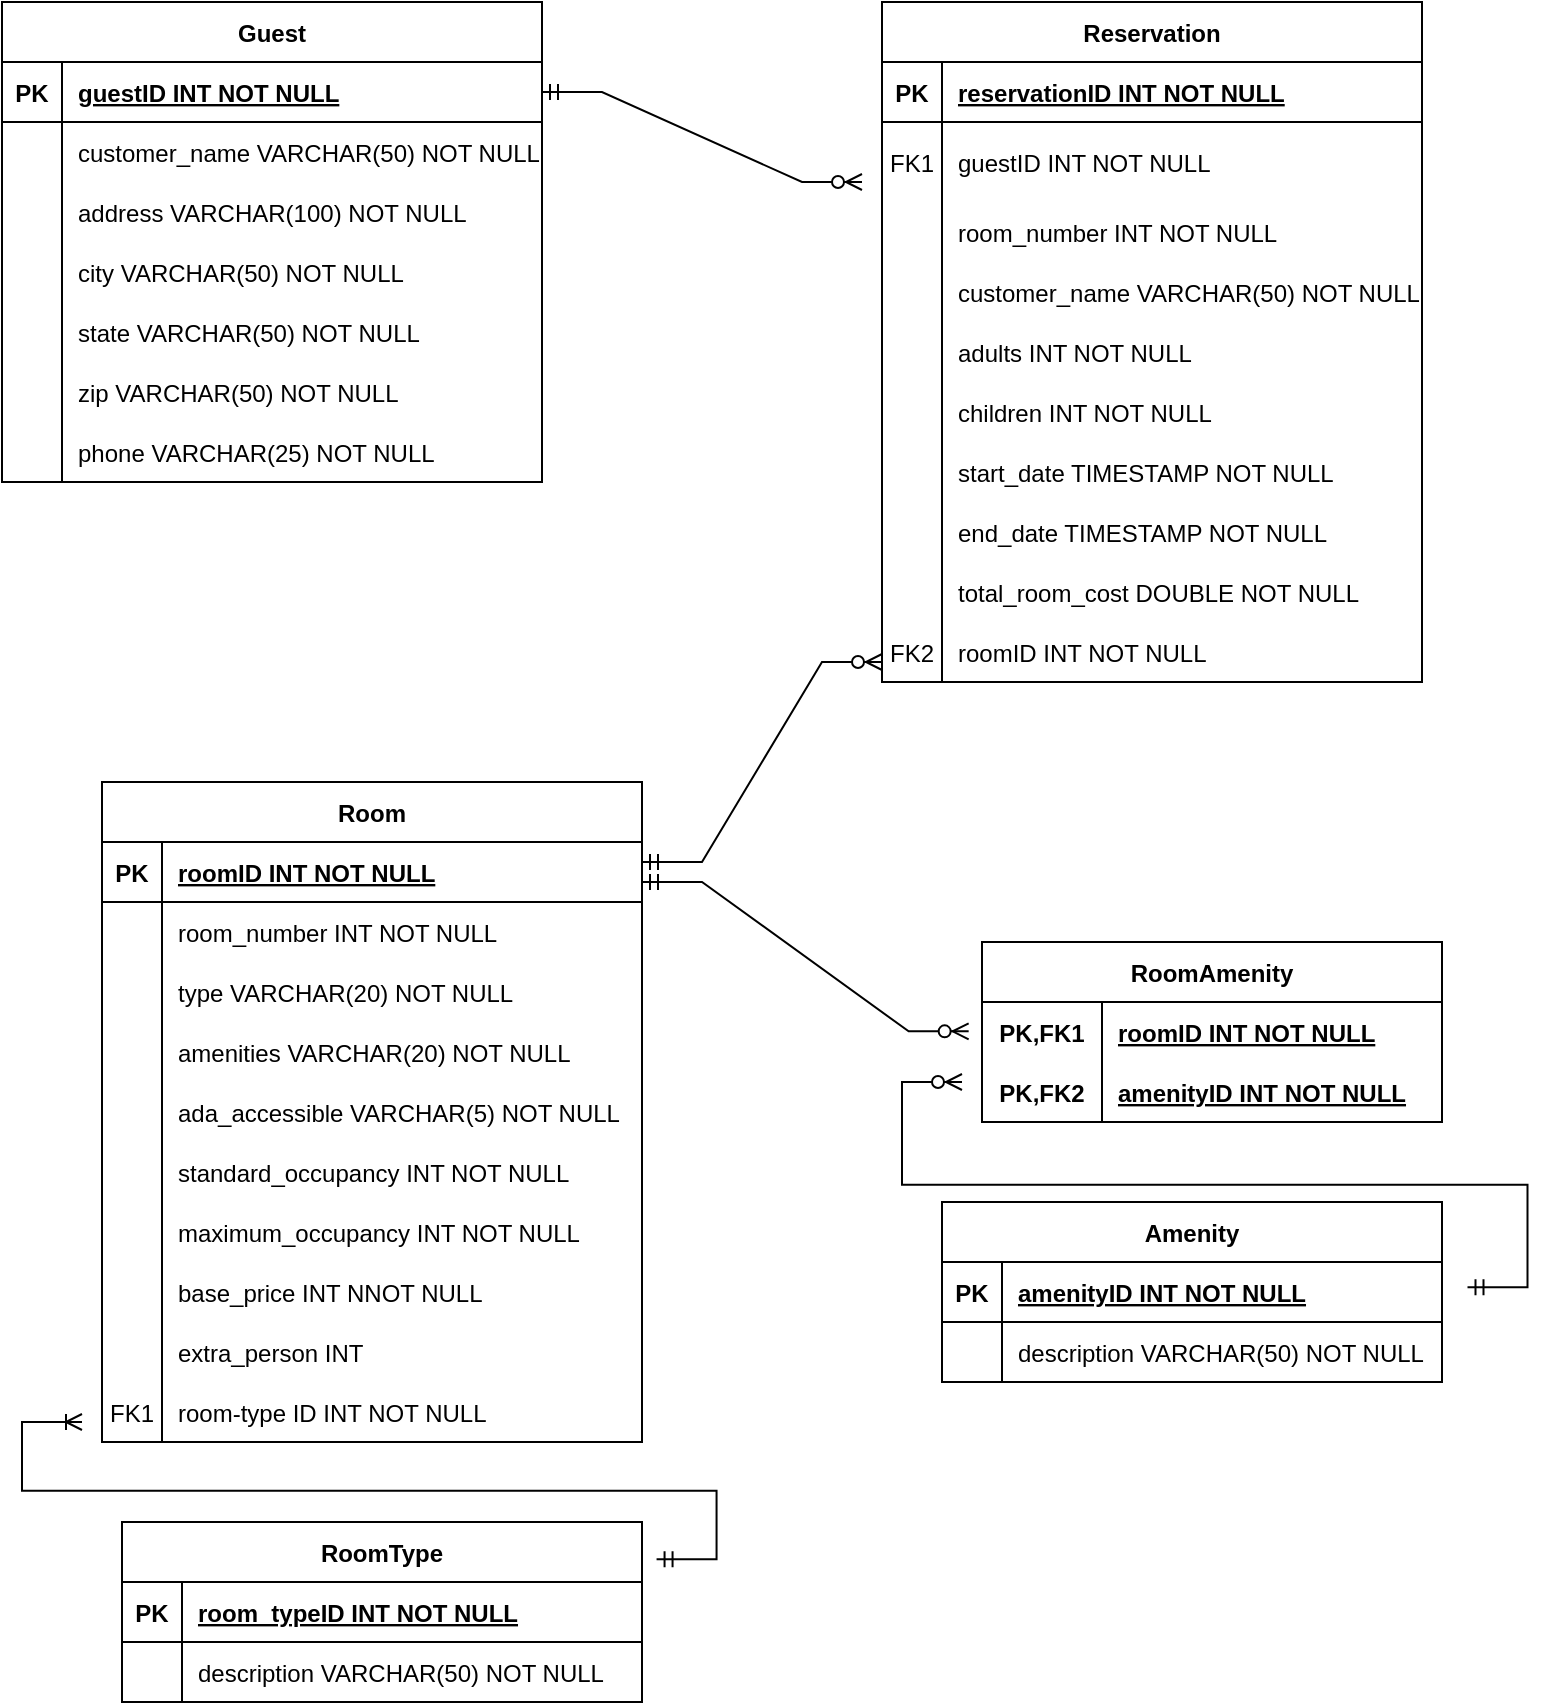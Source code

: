 <mxfile version="20.2.4" type="device"><diagram id="7PFpjbGJ_VVsdOX9OL8K" name="Page-1"><mxGraphModel dx="1117" dy="657" grid="1" gridSize="10" guides="1" tooltips="1" connect="1" arrows="1" fold="1" page="1" pageScale="1" pageWidth="850" pageHeight="1100" math="0" shadow="0"><root><mxCell id="0"/><mxCell id="1" parent="0"/><mxCell id="4AvF2z6Pq1NJAXWu_xE7-1" value="Guest" style="shape=table;startSize=30;container=1;collapsible=1;childLayout=tableLayout;fixedRows=1;rowLines=0;fontStyle=1;align=center;resizeLast=1;" vertex="1" parent="1"><mxGeometry x="20" y="120" width="270" height="240" as="geometry"/></mxCell><mxCell id="4AvF2z6Pq1NJAXWu_xE7-2" value="" style="shape=tableRow;horizontal=0;startSize=0;swimlaneHead=0;swimlaneBody=0;fillColor=none;collapsible=0;dropTarget=0;points=[[0,0.5],[1,0.5]];portConstraint=eastwest;top=0;left=0;right=0;bottom=1;" vertex="1" parent="4AvF2z6Pq1NJAXWu_xE7-1"><mxGeometry y="30" width="270" height="30" as="geometry"/></mxCell><mxCell id="4AvF2z6Pq1NJAXWu_xE7-3" value="PK" style="shape=partialRectangle;connectable=0;fillColor=none;top=0;left=0;bottom=0;right=0;fontStyle=1;overflow=hidden;" vertex="1" parent="4AvF2z6Pq1NJAXWu_xE7-2"><mxGeometry width="30" height="30" as="geometry"><mxRectangle width="30" height="30" as="alternateBounds"/></mxGeometry></mxCell><mxCell id="4AvF2z6Pq1NJAXWu_xE7-4" value="guestID INT NOT NULL" style="shape=partialRectangle;connectable=0;fillColor=none;top=0;left=0;bottom=0;right=0;align=left;spacingLeft=6;fontStyle=5;overflow=hidden;" vertex="1" parent="4AvF2z6Pq1NJAXWu_xE7-2"><mxGeometry x="30" width="240" height="30" as="geometry"><mxRectangle width="240" height="30" as="alternateBounds"/></mxGeometry></mxCell><mxCell id="4AvF2z6Pq1NJAXWu_xE7-5" value="" style="shape=tableRow;horizontal=0;startSize=0;swimlaneHead=0;swimlaneBody=0;fillColor=none;collapsible=0;dropTarget=0;points=[[0,0.5],[1,0.5]];portConstraint=eastwest;top=0;left=0;right=0;bottom=0;" vertex="1" parent="4AvF2z6Pq1NJAXWu_xE7-1"><mxGeometry y="60" width="270" height="30" as="geometry"/></mxCell><mxCell id="4AvF2z6Pq1NJAXWu_xE7-6" value="" style="shape=partialRectangle;connectable=0;fillColor=none;top=0;left=0;bottom=0;right=0;editable=1;overflow=hidden;" vertex="1" parent="4AvF2z6Pq1NJAXWu_xE7-5"><mxGeometry width="30" height="30" as="geometry"><mxRectangle width="30" height="30" as="alternateBounds"/></mxGeometry></mxCell><mxCell id="4AvF2z6Pq1NJAXWu_xE7-7" value="customer_name VARCHAR(50) NOT NULL" style="shape=partialRectangle;connectable=0;fillColor=none;top=0;left=0;bottom=0;right=0;align=left;spacingLeft=6;overflow=hidden;" vertex="1" parent="4AvF2z6Pq1NJAXWu_xE7-5"><mxGeometry x="30" width="240" height="30" as="geometry"><mxRectangle width="240" height="30" as="alternateBounds"/></mxGeometry></mxCell><mxCell id="4AvF2z6Pq1NJAXWu_xE7-8" value="" style="shape=tableRow;horizontal=0;startSize=0;swimlaneHead=0;swimlaneBody=0;fillColor=none;collapsible=0;dropTarget=0;points=[[0,0.5],[1,0.5]];portConstraint=eastwest;top=0;left=0;right=0;bottom=0;" vertex="1" parent="4AvF2z6Pq1NJAXWu_xE7-1"><mxGeometry y="90" width="270" height="30" as="geometry"/></mxCell><mxCell id="4AvF2z6Pq1NJAXWu_xE7-9" value="" style="shape=partialRectangle;connectable=0;fillColor=none;top=0;left=0;bottom=0;right=0;editable=1;overflow=hidden;" vertex="1" parent="4AvF2z6Pq1NJAXWu_xE7-8"><mxGeometry width="30" height="30" as="geometry"><mxRectangle width="30" height="30" as="alternateBounds"/></mxGeometry></mxCell><mxCell id="4AvF2z6Pq1NJAXWu_xE7-10" value="address VARCHAR(100) NOT NULL" style="shape=partialRectangle;connectable=0;fillColor=none;top=0;left=0;bottom=0;right=0;align=left;spacingLeft=6;overflow=hidden;" vertex="1" parent="4AvF2z6Pq1NJAXWu_xE7-8"><mxGeometry x="30" width="240" height="30" as="geometry"><mxRectangle width="240" height="30" as="alternateBounds"/></mxGeometry></mxCell><mxCell id="4AvF2z6Pq1NJAXWu_xE7-11" value="" style="shape=tableRow;horizontal=0;startSize=0;swimlaneHead=0;swimlaneBody=0;fillColor=none;collapsible=0;dropTarget=0;points=[[0,0.5],[1,0.5]];portConstraint=eastwest;top=0;left=0;right=0;bottom=0;" vertex="1" parent="4AvF2z6Pq1NJAXWu_xE7-1"><mxGeometry y="120" width="270" height="30" as="geometry"/></mxCell><mxCell id="4AvF2z6Pq1NJAXWu_xE7-12" value="" style="shape=partialRectangle;connectable=0;fillColor=none;top=0;left=0;bottom=0;right=0;editable=1;overflow=hidden;" vertex="1" parent="4AvF2z6Pq1NJAXWu_xE7-11"><mxGeometry width="30" height="30" as="geometry"><mxRectangle width="30" height="30" as="alternateBounds"/></mxGeometry></mxCell><mxCell id="4AvF2z6Pq1NJAXWu_xE7-13" value="city VARCHAR(50) NOT NULL" style="shape=partialRectangle;connectable=0;fillColor=none;top=0;left=0;bottom=0;right=0;align=left;spacingLeft=6;overflow=hidden;" vertex="1" parent="4AvF2z6Pq1NJAXWu_xE7-11"><mxGeometry x="30" width="240" height="30" as="geometry"><mxRectangle width="240" height="30" as="alternateBounds"/></mxGeometry></mxCell><mxCell id="4AvF2z6Pq1NJAXWu_xE7-29" value="" style="shape=tableRow;horizontal=0;startSize=0;swimlaneHead=0;swimlaneBody=0;fillColor=none;collapsible=0;dropTarget=0;points=[[0,0.5],[1,0.5]];portConstraint=eastwest;top=0;left=0;right=0;bottom=0;" vertex="1" parent="4AvF2z6Pq1NJAXWu_xE7-1"><mxGeometry y="150" width="270" height="30" as="geometry"/></mxCell><mxCell id="4AvF2z6Pq1NJAXWu_xE7-30" value="" style="shape=partialRectangle;connectable=0;fillColor=none;top=0;left=0;bottom=0;right=0;editable=1;overflow=hidden;" vertex="1" parent="4AvF2z6Pq1NJAXWu_xE7-29"><mxGeometry width="30" height="30" as="geometry"><mxRectangle width="30" height="30" as="alternateBounds"/></mxGeometry></mxCell><mxCell id="4AvF2z6Pq1NJAXWu_xE7-31" value="state VARCHAR(50) NOT NULL" style="shape=partialRectangle;connectable=0;fillColor=none;top=0;left=0;bottom=0;right=0;align=left;spacingLeft=6;overflow=hidden;" vertex="1" parent="4AvF2z6Pq1NJAXWu_xE7-29"><mxGeometry x="30" width="240" height="30" as="geometry"><mxRectangle width="240" height="30" as="alternateBounds"/></mxGeometry></mxCell><mxCell id="4AvF2z6Pq1NJAXWu_xE7-34" value="" style="shape=tableRow;horizontal=0;startSize=0;swimlaneHead=0;swimlaneBody=0;fillColor=none;collapsible=0;dropTarget=0;points=[[0,0.5],[1,0.5]];portConstraint=eastwest;top=0;left=0;right=0;bottom=0;" vertex="1" parent="4AvF2z6Pq1NJAXWu_xE7-1"><mxGeometry y="180" width="270" height="30" as="geometry"/></mxCell><mxCell id="4AvF2z6Pq1NJAXWu_xE7-35" value="" style="shape=partialRectangle;connectable=0;fillColor=none;top=0;left=0;bottom=0;right=0;editable=1;overflow=hidden;" vertex="1" parent="4AvF2z6Pq1NJAXWu_xE7-34"><mxGeometry width="30" height="30" as="geometry"><mxRectangle width="30" height="30" as="alternateBounds"/></mxGeometry></mxCell><mxCell id="4AvF2z6Pq1NJAXWu_xE7-36" value="zip VARCHAR(50) NOT NULL" style="shape=partialRectangle;connectable=0;fillColor=none;top=0;left=0;bottom=0;right=0;align=left;spacingLeft=6;overflow=hidden;" vertex="1" parent="4AvF2z6Pq1NJAXWu_xE7-34"><mxGeometry x="30" width="240" height="30" as="geometry"><mxRectangle width="240" height="30" as="alternateBounds"/></mxGeometry></mxCell><mxCell id="4AvF2z6Pq1NJAXWu_xE7-38" value="" style="shape=tableRow;horizontal=0;startSize=0;swimlaneHead=0;swimlaneBody=0;fillColor=none;collapsible=0;dropTarget=0;points=[[0,0.5],[1,0.5]];portConstraint=eastwest;top=0;left=0;right=0;bottom=0;" vertex="1" parent="4AvF2z6Pq1NJAXWu_xE7-1"><mxGeometry y="210" width="270" height="30" as="geometry"/></mxCell><mxCell id="4AvF2z6Pq1NJAXWu_xE7-39" value="" style="shape=partialRectangle;connectable=0;fillColor=none;top=0;left=0;bottom=0;right=0;editable=1;overflow=hidden;" vertex="1" parent="4AvF2z6Pq1NJAXWu_xE7-38"><mxGeometry width="30" height="30" as="geometry"><mxRectangle width="30" height="30" as="alternateBounds"/></mxGeometry></mxCell><mxCell id="4AvF2z6Pq1NJAXWu_xE7-40" value="phone VARCHAR(25) NOT NULL" style="shape=partialRectangle;connectable=0;fillColor=none;top=0;left=0;bottom=0;right=0;align=left;spacingLeft=6;overflow=hidden;" vertex="1" parent="4AvF2z6Pq1NJAXWu_xE7-38"><mxGeometry x="30" width="240" height="30" as="geometry"><mxRectangle width="240" height="30" as="alternateBounds"/></mxGeometry></mxCell><mxCell id="4AvF2z6Pq1NJAXWu_xE7-64" value="Reservation" style="shape=table;startSize=30;container=1;collapsible=1;childLayout=tableLayout;fixedRows=1;rowLines=0;fontStyle=1;align=center;resizeLast=1;" vertex="1" parent="1"><mxGeometry x="460" y="120" width="270" height="340" as="geometry"/></mxCell><mxCell id="4AvF2z6Pq1NJAXWu_xE7-65" value="" style="shape=tableRow;horizontal=0;startSize=0;swimlaneHead=0;swimlaneBody=0;fillColor=none;collapsible=0;dropTarget=0;points=[[0,0.5],[1,0.5]];portConstraint=eastwest;top=0;left=0;right=0;bottom=1;" vertex="1" parent="4AvF2z6Pq1NJAXWu_xE7-64"><mxGeometry y="30" width="270" height="30" as="geometry"/></mxCell><mxCell id="4AvF2z6Pq1NJAXWu_xE7-66" value="PK" style="shape=partialRectangle;connectable=0;fillColor=none;top=0;left=0;bottom=0;right=0;fontStyle=1;overflow=hidden;" vertex="1" parent="4AvF2z6Pq1NJAXWu_xE7-65"><mxGeometry width="30" height="30" as="geometry"><mxRectangle width="30" height="30" as="alternateBounds"/></mxGeometry></mxCell><mxCell id="4AvF2z6Pq1NJAXWu_xE7-67" value="reservationID INT NOT NULL" style="shape=partialRectangle;connectable=0;fillColor=none;top=0;left=0;bottom=0;right=0;align=left;spacingLeft=6;fontStyle=5;overflow=hidden;" vertex="1" parent="4AvF2z6Pq1NJAXWu_xE7-65"><mxGeometry x="30" width="240" height="30" as="geometry"><mxRectangle width="240" height="30" as="alternateBounds"/></mxGeometry></mxCell><mxCell id="4AvF2z6Pq1NJAXWu_xE7-68" value="" style="shape=tableRow;horizontal=0;startSize=0;swimlaneHead=0;swimlaneBody=0;fillColor=none;collapsible=0;dropTarget=0;points=[[0,0.5],[1,0.5]];portConstraint=eastwest;top=0;left=0;right=0;bottom=0;" vertex="1" parent="4AvF2z6Pq1NJAXWu_xE7-64"><mxGeometry y="60" width="270" height="40" as="geometry"/></mxCell><mxCell id="4AvF2z6Pq1NJAXWu_xE7-69" value="FK1" style="shape=partialRectangle;connectable=0;fillColor=none;top=0;left=0;bottom=0;right=0;editable=1;overflow=hidden;" vertex="1" parent="4AvF2z6Pq1NJAXWu_xE7-68"><mxGeometry width="30" height="40" as="geometry"><mxRectangle width="30" height="40" as="alternateBounds"/></mxGeometry></mxCell><mxCell id="4AvF2z6Pq1NJAXWu_xE7-70" value="guestID INT NOT NULL" style="shape=partialRectangle;connectable=0;fillColor=none;top=0;left=0;bottom=0;right=0;align=left;spacingLeft=6;overflow=hidden;" vertex="1" parent="4AvF2z6Pq1NJAXWu_xE7-68"><mxGeometry x="30" width="240" height="40" as="geometry"><mxRectangle width="240" height="40" as="alternateBounds"/></mxGeometry></mxCell><mxCell id="4AvF2z6Pq1NJAXWu_xE7-71" value="" style="shape=tableRow;horizontal=0;startSize=0;swimlaneHead=0;swimlaneBody=0;fillColor=none;collapsible=0;dropTarget=0;points=[[0,0.5],[1,0.5]];portConstraint=eastwest;top=0;left=0;right=0;bottom=0;" vertex="1" parent="4AvF2z6Pq1NJAXWu_xE7-64"><mxGeometry y="100" width="270" height="30" as="geometry"/></mxCell><mxCell id="4AvF2z6Pq1NJAXWu_xE7-72" value="" style="shape=partialRectangle;connectable=0;fillColor=none;top=0;left=0;bottom=0;right=0;editable=1;overflow=hidden;" vertex="1" parent="4AvF2z6Pq1NJAXWu_xE7-71"><mxGeometry width="30" height="30" as="geometry"><mxRectangle width="30" height="30" as="alternateBounds"/></mxGeometry></mxCell><mxCell id="4AvF2z6Pq1NJAXWu_xE7-73" value="room_number INT NOT NULL" style="shape=partialRectangle;connectable=0;fillColor=none;top=0;left=0;bottom=0;right=0;align=left;spacingLeft=6;overflow=hidden;" vertex="1" parent="4AvF2z6Pq1NJAXWu_xE7-71"><mxGeometry x="30" width="240" height="30" as="geometry"><mxRectangle width="240" height="30" as="alternateBounds"/></mxGeometry></mxCell><mxCell id="4AvF2z6Pq1NJAXWu_xE7-74" value="" style="shape=tableRow;horizontal=0;startSize=0;swimlaneHead=0;swimlaneBody=0;fillColor=none;collapsible=0;dropTarget=0;points=[[0,0.5],[1,0.5]];portConstraint=eastwest;top=0;left=0;right=0;bottom=0;" vertex="1" parent="4AvF2z6Pq1NJAXWu_xE7-64"><mxGeometry y="130" width="270" height="30" as="geometry"/></mxCell><mxCell id="4AvF2z6Pq1NJAXWu_xE7-75" value="" style="shape=partialRectangle;connectable=0;fillColor=none;top=0;left=0;bottom=0;right=0;editable=1;overflow=hidden;" vertex="1" parent="4AvF2z6Pq1NJAXWu_xE7-74"><mxGeometry width="30" height="30" as="geometry"><mxRectangle width="30" height="30" as="alternateBounds"/></mxGeometry></mxCell><mxCell id="4AvF2z6Pq1NJAXWu_xE7-76" value="customer_name VARCHAR(50) NOT NULL" style="shape=partialRectangle;connectable=0;fillColor=none;top=0;left=0;bottom=0;right=0;align=left;spacingLeft=6;overflow=hidden;" vertex="1" parent="4AvF2z6Pq1NJAXWu_xE7-74"><mxGeometry x="30" width="240" height="30" as="geometry"><mxRectangle width="240" height="30" as="alternateBounds"/></mxGeometry></mxCell><mxCell id="4AvF2z6Pq1NJAXWu_xE7-77" value="" style="shape=tableRow;horizontal=0;startSize=0;swimlaneHead=0;swimlaneBody=0;fillColor=none;collapsible=0;dropTarget=0;points=[[0,0.5],[1,0.5]];portConstraint=eastwest;top=0;left=0;right=0;bottom=0;" vertex="1" parent="4AvF2z6Pq1NJAXWu_xE7-64"><mxGeometry y="160" width="270" height="30" as="geometry"/></mxCell><mxCell id="4AvF2z6Pq1NJAXWu_xE7-78" value="" style="shape=partialRectangle;connectable=0;fillColor=none;top=0;left=0;bottom=0;right=0;editable=1;overflow=hidden;" vertex="1" parent="4AvF2z6Pq1NJAXWu_xE7-77"><mxGeometry width="30" height="30" as="geometry"><mxRectangle width="30" height="30" as="alternateBounds"/></mxGeometry></mxCell><mxCell id="4AvF2z6Pq1NJAXWu_xE7-79" value="adults INT NOT NULL" style="shape=partialRectangle;connectable=0;fillColor=none;top=0;left=0;bottom=0;right=0;align=left;spacingLeft=6;overflow=hidden;" vertex="1" parent="4AvF2z6Pq1NJAXWu_xE7-77"><mxGeometry x="30" width="240" height="30" as="geometry"><mxRectangle width="240" height="30" as="alternateBounds"/></mxGeometry></mxCell><mxCell id="4AvF2z6Pq1NJAXWu_xE7-80" value="" style="shape=tableRow;horizontal=0;startSize=0;swimlaneHead=0;swimlaneBody=0;fillColor=none;collapsible=0;dropTarget=0;points=[[0,0.5],[1,0.5]];portConstraint=eastwest;top=0;left=0;right=0;bottom=0;" vertex="1" parent="4AvF2z6Pq1NJAXWu_xE7-64"><mxGeometry y="190" width="270" height="30" as="geometry"/></mxCell><mxCell id="4AvF2z6Pq1NJAXWu_xE7-81" value="" style="shape=partialRectangle;connectable=0;fillColor=none;top=0;left=0;bottom=0;right=0;editable=1;overflow=hidden;" vertex="1" parent="4AvF2z6Pq1NJAXWu_xE7-80"><mxGeometry width="30" height="30" as="geometry"><mxRectangle width="30" height="30" as="alternateBounds"/></mxGeometry></mxCell><mxCell id="4AvF2z6Pq1NJAXWu_xE7-82" value="children INT NOT NULL" style="shape=partialRectangle;connectable=0;fillColor=none;top=0;left=0;bottom=0;right=0;align=left;spacingLeft=6;overflow=hidden;" vertex="1" parent="4AvF2z6Pq1NJAXWu_xE7-80"><mxGeometry x="30" width="240" height="30" as="geometry"><mxRectangle width="240" height="30" as="alternateBounds"/></mxGeometry></mxCell><mxCell id="4AvF2z6Pq1NJAXWu_xE7-88" value="" style="shape=tableRow;horizontal=0;startSize=0;swimlaneHead=0;swimlaneBody=0;fillColor=none;collapsible=0;dropTarget=0;points=[[0,0.5],[1,0.5]];portConstraint=eastwest;top=0;left=0;right=0;bottom=0;" vertex="1" parent="4AvF2z6Pq1NJAXWu_xE7-64"><mxGeometry y="220" width="270" height="30" as="geometry"/></mxCell><mxCell id="4AvF2z6Pq1NJAXWu_xE7-89" value="" style="shape=partialRectangle;connectable=0;fillColor=none;top=0;left=0;bottom=0;right=0;editable=1;overflow=hidden;" vertex="1" parent="4AvF2z6Pq1NJAXWu_xE7-88"><mxGeometry width="30" height="30" as="geometry"><mxRectangle width="30" height="30" as="alternateBounds"/></mxGeometry></mxCell><mxCell id="4AvF2z6Pq1NJAXWu_xE7-90" value="start_date TIMESTAMP NOT NULL" style="shape=partialRectangle;connectable=0;fillColor=none;top=0;left=0;bottom=0;right=0;align=left;spacingLeft=6;overflow=hidden;" vertex="1" parent="4AvF2z6Pq1NJAXWu_xE7-88"><mxGeometry x="30" width="240" height="30" as="geometry"><mxRectangle width="240" height="30" as="alternateBounds"/></mxGeometry></mxCell><mxCell id="4AvF2z6Pq1NJAXWu_xE7-92" value="" style="shape=tableRow;horizontal=0;startSize=0;swimlaneHead=0;swimlaneBody=0;fillColor=none;collapsible=0;dropTarget=0;points=[[0,0.5],[1,0.5]];portConstraint=eastwest;top=0;left=0;right=0;bottom=0;" vertex="1" parent="4AvF2z6Pq1NJAXWu_xE7-64"><mxGeometry y="250" width="270" height="30" as="geometry"/></mxCell><mxCell id="4AvF2z6Pq1NJAXWu_xE7-93" value="" style="shape=partialRectangle;connectable=0;fillColor=none;top=0;left=0;bottom=0;right=0;editable=1;overflow=hidden;" vertex="1" parent="4AvF2z6Pq1NJAXWu_xE7-92"><mxGeometry width="30" height="30" as="geometry"><mxRectangle width="30" height="30" as="alternateBounds"/></mxGeometry></mxCell><mxCell id="4AvF2z6Pq1NJAXWu_xE7-94" value="end_date TIMESTAMP NOT NULL" style="shape=partialRectangle;connectable=0;fillColor=none;top=0;left=0;bottom=0;right=0;align=left;spacingLeft=6;overflow=hidden;" vertex="1" parent="4AvF2z6Pq1NJAXWu_xE7-92"><mxGeometry x="30" width="240" height="30" as="geometry"><mxRectangle width="240" height="30" as="alternateBounds"/></mxGeometry></mxCell><mxCell id="4AvF2z6Pq1NJAXWu_xE7-96" value="" style="shape=tableRow;horizontal=0;startSize=0;swimlaneHead=0;swimlaneBody=0;fillColor=none;collapsible=0;dropTarget=0;points=[[0,0.5],[1,0.5]];portConstraint=eastwest;top=0;left=0;right=0;bottom=0;" vertex="1" parent="4AvF2z6Pq1NJAXWu_xE7-64"><mxGeometry y="280" width="270" height="30" as="geometry"/></mxCell><mxCell id="4AvF2z6Pq1NJAXWu_xE7-97" value="" style="shape=partialRectangle;connectable=0;fillColor=none;top=0;left=0;bottom=0;right=0;editable=1;overflow=hidden;" vertex="1" parent="4AvF2z6Pq1NJAXWu_xE7-96"><mxGeometry width="30" height="30" as="geometry"><mxRectangle width="30" height="30" as="alternateBounds"/></mxGeometry></mxCell><mxCell id="4AvF2z6Pq1NJAXWu_xE7-98" value="total_room_cost DOUBLE NOT NULL" style="shape=partialRectangle;connectable=0;fillColor=none;top=0;left=0;bottom=0;right=0;align=left;spacingLeft=6;overflow=hidden;" vertex="1" parent="4AvF2z6Pq1NJAXWu_xE7-96"><mxGeometry x="30" width="240" height="30" as="geometry"><mxRectangle width="240" height="30" as="alternateBounds"/></mxGeometry></mxCell><mxCell id="4AvF2z6Pq1NJAXWu_xE7-83" value="" style="shape=tableRow;horizontal=0;startSize=0;swimlaneHead=0;swimlaneBody=0;fillColor=none;collapsible=0;dropTarget=0;points=[[0,0.5],[1,0.5]];portConstraint=eastwest;top=0;left=0;right=0;bottom=0;" vertex="1" parent="4AvF2z6Pq1NJAXWu_xE7-64"><mxGeometry y="310" width="270" height="30" as="geometry"/></mxCell><mxCell id="4AvF2z6Pq1NJAXWu_xE7-84" value="FK2" style="shape=partialRectangle;connectable=0;fillColor=none;top=0;left=0;bottom=0;right=0;editable=1;overflow=hidden;" vertex="1" parent="4AvF2z6Pq1NJAXWu_xE7-83"><mxGeometry width="30" height="30" as="geometry"><mxRectangle width="30" height="30" as="alternateBounds"/></mxGeometry></mxCell><mxCell id="4AvF2z6Pq1NJAXWu_xE7-85" value="roomID INT NOT NULL" style="shape=partialRectangle;connectable=0;fillColor=none;top=0;left=0;bottom=0;right=0;align=left;spacingLeft=6;overflow=hidden;" vertex="1" parent="4AvF2z6Pq1NJAXWu_xE7-83"><mxGeometry x="30" width="240" height="30" as="geometry"><mxRectangle width="240" height="30" as="alternateBounds"/></mxGeometry></mxCell><mxCell id="4AvF2z6Pq1NJAXWu_xE7-100" value="" style="edgeStyle=entityRelationEdgeStyle;fontSize=12;html=1;endArrow=ERzeroToMany;startArrow=ERmandOne;rounded=0;exitX=1;exitY=0.5;exitDx=0;exitDy=0;" edge="1" parent="1" source="4AvF2z6Pq1NJAXWu_xE7-2"><mxGeometry width="100" height="100" relative="1" as="geometry"><mxPoint x="350" y="310" as="sourcePoint"/><mxPoint x="450" y="210" as="targetPoint"/></mxGeometry></mxCell><mxCell id="4AvF2z6Pq1NJAXWu_xE7-101" value="Room" style="shape=table;startSize=30;container=1;collapsible=1;childLayout=tableLayout;fixedRows=1;rowLines=0;fontStyle=1;align=center;resizeLast=1;" vertex="1" parent="1"><mxGeometry x="70" y="510" width="270" height="330" as="geometry"/></mxCell><mxCell id="4AvF2z6Pq1NJAXWu_xE7-102" value="" style="shape=tableRow;horizontal=0;startSize=0;swimlaneHead=0;swimlaneBody=0;fillColor=none;collapsible=0;dropTarget=0;points=[[0,0.5],[1,0.5]];portConstraint=eastwest;top=0;left=0;right=0;bottom=1;" vertex="1" parent="4AvF2z6Pq1NJAXWu_xE7-101"><mxGeometry y="30" width="270" height="30" as="geometry"/></mxCell><mxCell id="4AvF2z6Pq1NJAXWu_xE7-103" value="PK" style="shape=partialRectangle;connectable=0;fillColor=none;top=0;left=0;bottom=0;right=0;fontStyle=1;overflow=hidden;" vertex="1" parent="4AvF2z6Pq1NJAXWu_xE7-102"><mxGeometry width="30" height="30" as="geometry"><mxRectangle width="30" height="30" as="alternateBounds"/></mxGeometry></mxCell><mxCell id="4AvF2z6Pq1NJAXWu_xE7-104" value="roomID INT NOT NULL" style="shape=partialRectangle;connectable=0;fillColor=none;top=0;left=0;bottom=0;right=0;align=left;spacingLeft=6;fontStyle=5;overflow=hidden;" vertex="1" parent="4AvF2z6Pq1NJAXWu_xE7-102"><mxGeometry x="30" width="240" height="30" as="geometry"><mxRectangle width="240" height="30" as="alternateBounds"/></mxGeometry></mxCell><mxCell id="4AvF2z6Pq1NJAXWu_xE7-105" value="" style="shape=tableRow;horizontal=0;startSize=0;swimlaneHead=0;swimlaneBody=0;fillColor=none;collapsible=0;dropTarget=0;points=[[0,0.5],[1,0.5]];portConstraint=eastwest;top=0;left=0;right=0;bottom=0;" vertex="1" parent="4AvF2z6Pq1NJAXWu_xE7-101"><mxGeometry y="60" width="270" height="30" as="geometry"/></mxCell><mxCell id="4AvF2z6Pq1NJAXWu_xE7-106" value="" style="shape=partialRectangle;connectable=0;fillColor=none;top=0;left=0;bottom=0;right=0;editable=1;overflow=hidden;" vertex="1" parent="4AvF2z6Pq1NJAXWu_xE7-105"><mxGeometry width="30" height="30" as="geometry"><mxRectangle width="30" height="30" as="alternateBounds"/></mxGeometry></mxCell><mxCell id="4AvF2z6Pq1NJAXWu_xE7-107" value="room_number INT NOT NULL" style="shape=partialRectangle;connectable=0;fillColor=none;top=0;left=0;bottom=0;right=0;align=left;spacingLeft=6;overflow=hidden;" vertex="1" parent="4AvF2z6Pq1NJAXWu_xE7-105"><mxGeometry x="30" width="240" height="30" as="geometry"><mxRectangle width="240" height="30" as="alternateBounds"/></mxGeometry></mxCell><mxCell id="4AvF2z6Pq1NJAXWu_xE7-108" value="" style="shape=tableRow;horizontal=0;startSize=0;swimlaneHead=0;swimlaneBody=0;fillColor=none;collapsible=0;dropTarget=0;points=[[0,0.5],[1,0.5]];portConstraint=eastwest;top=0;left=0;right=0;bottom=0;" vertex="1" parent="4AvF2z6Pq1NJAXWu_xE7-101"><mxGeometry y="90" width="270" height="30" as="geometry"/></mxCell><mxCell id="4AvF2z6Pq1NJAXWu_xE7-109" value="" style="shape=partialRectangle;connectable=0;fillColor=none;top=0;left=0;bottom=0;right=0;editable=1;overflow=hidden;" vertex="1" parent="4AvF2z6Pq1NJAXWu_xE7-108"><mxGeometry width="30" height="30" as="geometry"><mxRectangle width="30" height="30" as="alternateBounds"/></mxGeometry></mxCell><mxCell id="4AvF2z6Pq1NJAXWu_xE7-110" value="type VARCHAR(20) NOT NULL    " style="shape=partialRectangle;connectable=0;fillColor=none;top=0;left=0;bottom=0;right=0;align=left;spacingLeft=6;overflow=hidden;" vertex="1" parent="4AvF2z6Pq1NJAXWu_xE7-108"><mxGeometry x="30" width="240" height="30" as="geometry"><mxRectangle width="240" height="30" as="alternateBounds"/></mxGeometry></mxCell><mxCell id="4AvF2z6Pq1NJAXWu_xE7-111" value="" style="shape=tableRow;horizontal=0;startSize=0;swimlaneHead=0;swimlaneBody=0;fillColor=none;collapsible=0;dropTarget=0;points=[[0,0.5],[1,0.5]];portConstraint=eastwest;top=0;left=0;right=0;bottom=0;" vertex="1" parent="4AvF2z6Pq1NJAXWu_xE7-101"><mxGeometry y="120" width="270" height="30" as="geometry"/></mxCell><mxCell id="4AvF2z6Pq1NJAXWu_xE7-112" value="" style="shape=partialRectangle;connectable=0;fillColor=none;top=0;left=0;bottom=0;right=0;editable=1;overflow=hidden;" vertex="1" parent="4AvF2z6Pq1NJAXWu_xE7-111"><mxGeometry width="30" height="30" as="geometry"><mxRectangle width="30" height="30" as="alternateBounds"/></mxGeometry></mxCell><mxCell id="4AvF2z6Pq1NJAXWu_xE7-113" value="amenities VARCHAR(20) NOT NULL" style="shape=partialRectangle;connectable=0;fillColor=none;top=0;left=0;bottom=0;right=0;align=left;spacingLeft=6;overflow=hidden;" vertex="1" parent="4AvF2z6Pq1NJAXWu_xE7-111"><mxGeometry x="30" width="240" height="30" as="geometry"><mxRectangle width="240" height="30" as="alternateBounds"/></mxGeometry></mxCell><mxCell id="4AvF2z6Pq1NJAXWu_xE7-119" value="" style="shape=tableRow;horizontal=0;startSize=0;swimlaneHead=0;swimlaneBody=0;fillColor=none;collapsible=0;dropTarget=0;points=[[0,0.5],[1,0.5]];portConstraint=eastwest;top=0;left=0;right=0;bottom=0;" vertex="1" parent="4AvF2z6Pq1NJAXWu_xE7-101"><mxGeometry y="150" width="270" height="30" as="geometry"/></mxCell><mxCell id="4AvF2z6Pq1NJAXWu_xE7-120" value="" style="shape=partialRectangle;connectable=0;fillColor=none;top=0;left=0;bottom=0;right=0;editable=1;overflow=hidden;" vertex="1" parent="4AvF2z6Pq1NJAXWu_xE7-119"><mxGeometry width="30" height="30" as="geometry"><mxRectangle width="30" height="30" as="alternateBounds"/></mxGeometry></mxCell><mxCell id="4AvF2z6Pq1NJAXWu_xE7-121" value="ada_accessible VARCHAR(5) NOT NULL" style="shape=partialRectangle;connectable=0;fillColor=none;top=0;left=0;bottom=0;right=0;align=left;spacingLeft=6;overflow=hidden;" vertex="1" parent="4AvF2z6Pq1NJAXWu_xE7-119"><mxGeometry x="30" width="240" height="30" as="geometry"><mxRectangle width="240" height="30" as="alternateBounds"/></mxGeometry></mxCell><mxCell id="4AvF2z6Pq1NJAXWu_xE7-131" value="" style="shape=tableRow;horizontal=0;startSize=0;swimlaneHead=0;swimlaneBody=0;fillColor=none;collapsible=0;dropTarget=0;points=[[0,0.5],[1,0.5]];portConstraint=eastwest;top=0;left=0;right=0;bottom=0;" vertex="1" parent="4AvF2z6Pq1NJAXWu_xE7-101"><mxGeometry y="180" width="270" height="30" as="geometry"/></mxCell><mxCell id="4AvF2z6Pq1NJAXWu_xE7-132" value="" style="shape=partialRectangle;connectable=0;fillColor=none;top=0;left=0;bottom=0;right=0;editable=1;overflow=hidden;" vertex="1" parent="4AvF2z6Pq1NJAXWu_xE7-131"><mxGeometry width="30" height="30" as="geometry"><mxRectangle width="30" height="30" as="alternateBounds"/></mxGeometry></mxCell><mxCell id="4AvF2z6Pq1NJAXWu_xE7-133" value="standard_occupancy INT NOT NULL" style="shape=partialRectangle;connectable=0;fillColor=none;top=0;left=0;bottom=0;right=0;align=left;spacingLeft=6;overflow=hidden;" vertex="1" parent="4AvF2z6Pq1NJAXWu_xE7-131"><mxGeometry x="30" width="240" height="30" as="geometry"><mxRectangle width="240" height="30" as="alternateBounds"/></mxGeometry></mxCell><mxCell id="4AvF2z6Pq1NJAXWu_xE7-135" value="" style="shape=tableRow;horizontal=0;startSize=0;swimlaneHead=0;swimlaneBody=0;fillColor=none;collapsible=0;dropTarget=0;points=[[0,0.5],[1,0.5]];portConstraint=eastwest;top=0;left=0;right=0;bottom=0;" vertex="1" parent="4AvF2z6Pq1NJAXWu_xE7-101"><mxGeometry y="210" width="270" height="30" as="geometry"/></mxCell><mxCell id="4AvF2z6Pq1NJAXWu_xE7-136" value="" style="shape=partialRectangle;connectable=0;fillColor=none;top=0;left=0;bottom=0;right=0;editable=1;overflow=hidden;" vertex="1" parent="4AvF2z6Pq1NJAXWu_xE7-135"><mxGeometry width="30" height="30" as="geometry"><mxRectangle width="30" height="30" as="alternateBounds"/></mxGeometry></mxCell><mxCell id="4AvF2z6Pq1NJAXWu_xE7-137" value="maximum_occupancy INT NOT NULL" style="shape=partialRectangle;connectable=0;fillColor=none;top=0;left=0;bottom=0;right=0;align=left;spacingLeft=6;overflow=hidden;" vertex="1" parent="4AvF2z6Pq1NJAXWu_xE7-135"><mxGeometry x="30" width="240" height="30" as="geometry"><mxRectangle width="240" height="30" as="alternateBounds"/></mxGeometry></mxCell><mxCell id="4AvF2z6Pq1NJAXWu_xE7-123" value="" style="shape=tableRow;horizontal=0;startSize=0;swimlaneHead=0;swimlaneBody=0;fillColor=none;collapsible=0;dropTarget=0;points=[[0,0.5],[1,0.5]];portConstraint=eastwest;top=0;left=0;right=0;bottom=0;" vertex="1" parent="4AvF2z6Pq1NJAXWu_xE7-101"><mxGeometry y="240" width="270" height="30" as="geometry"/></mxCell><mxCell id="4AvF2z6Pq1NJAXWu_xE7-124" value="" style="shape=partialRectangle;connectable=0;fillColor=none;top=0;left=0;bottom=0;right=0;editable=1;overflow=hidden;" vertex="1" parent="4AvF2z6Pq1NJAXWu_xE7-123"><mxGeometry width="30" height="30" as="geometry"><mxRectangle width="30" height="30" as="alternateBounds"/></mxGeometry></mxCell><mxCell id="4AvF2z6Pq1NJAXWu_xE7-125" value="base_price INT NNOT NULL" style="shape=partialRectangle;connectable=0;fillColor=none;top=0;left=0;bottom=0;right=0;align=left;spacingLeft=6;overflow=hidden;" vertex="1" parent="4AvF2z6Pq1NJAXWu_xE7-123"><mxGeometry x="30" width="240" height="30" as="geometry"><mxRectangle width="240" height="30" as="alternateBounds"/></mxGeometry></mxCell><mxCell id="4AvF2z6Pq1NJAXWu_xE7-127" value="" style="shape=tableRow;horizontal=0;startSize=0;swimlaneHead=0;swimlaneBody=0;fillColor=none;collapsible=0;dropTarget=0;points=[[0,0.5],[1,0.5]];portConstraint=eastwest;top=0;left=0;right=0;bottom=0;" vertex="1" parent="4AvF2z6Pq1NJAXWu_xE7-101"><mxGeometry y="270" width="270" height="30" as="geometry"/></mxCell><mxCell id="4AvF2z6Pq1NJAXWu_xE7-128" value="" style="shape=partialRectangle;connectable=0;fillColor=none;top=0;left=0;bottom=0;right=0;editable=1;overflow=hidden;" vertex="1" parent="4AvF2z6Pq1NJAXWu_xE7-127"><mxGeometry width="30" height="30" as="geometry"><mxRectangle width="30" height="30" as="alternateBounds"/></mxGeometry></mxCell><mxCell id="4AvF2z6Pq1NJAXWu_xE7-129" value="extra_person INT" style="shape=partialRectangle;connectable=0;fillColor=none;top=0;left=0;bottom=0;right=0;align=left;spacingLeft=6;overflow=hidden;" vertex="1" parent="4AvF2z6Pq1NJAXWu_xE7-127"><mxGeometry x="30" width="240" height="30" as="geometry"><mxRectangle width="240" height="30" as="alternateBounds"/></mxGeometry></mxCell><mxCell id="4AvF2z6Pq1NJAXWu_xE7-115" value="" style="shape=tableRow;horizontal=0;startSize=0;swimlaneHead=0;swimlaneBody=0;fillColor=none;collapsible=0;dropTarget=0;points=[[0,0.5],[1,0.5]];portConstraint=eastwest;top=0;left=0;right=0;bottom=0;" vertex="1" parent="4AvF2z6Pq1NJAXWu_xE7-101"><mxGeometry y="300" width="270" height="30" as="geometry"/></mxCell><mxCell id="4AvF2z6Pq1NJAXWu_xE7-116" value="FK1" style="shape=partialRectangle;connectable=0;fillColor=none;top=0;left=0;bottom=0;right=0;editable=1;overflow=hidden;" vertex="1" parent="4AvF2z6Pq1NJAXWu_xE7-115"><mxGeometry width="30" height="30" as="geometry"><mxRectangle width="30" height="30" as="alternateBounds"/></mxGeometry></mxCell><mxCell id="4AvF2z6Pq1NJAXWu_xE7-117" value="room-type ID INT NOT NULL" style="shape=partialRectangle;connectable=0;fillColor=none;top=0;left=0;bottom=0;right=0;align=left;spacingLeft=6;overflow=hidden;" vertex="1" parent="4AvF2z6Pq1NJAXWu_xE7-115"><mxGeometry x="30" width="240" height="30" as="geometry"><mxRectangle width="240" height="30" as="alternateBounds"/></mxGeometry></mxCell><mxCell id="4AvF2z6Pq1NJAXWu_xE7-139" value="" style="edgeStyle=entityRelationEdgeStyle;fontSize=12;html=1;endArrow=ERzeroToMany;startArrow=ERmandOne;rounded=0;" edge="1" parent="1"><mxGeometry width="100" height="100" relative="1" as="geometry"><mxPoint x="340" y="550" as="sourcePoint"/><mxPoint x="460" y="450" as="targetPoint"/></mxGeometry></mxCell><mxCell id="4AvF2z6Pq1NJAXWu_xE7-153" value="RoomAmenity" style="shape=table;startSize=30;container=1;collapsible=1;childLayout=tableLayout;fixedRows=1;rowLines=0;fontStyle=1;align=center;resizeLast=1;" vertex="1" parent="1"><mxGeometry x="510" y="590" width="230" height="90" as="geometry"/></mxCell><mxCell id="4AvF2z6Pq1NJAXWu_xE7-154" value="" style="shape=tableRow;horizontal=0;startSize=0;swimlaneHead=0;swimlaneBody=0;fillColor=none;collapsible=0;dropTarget=0;points=[[0,0.5],[1,0.5]];portConstraint=eastwest;top=0;left=0;right=0;bottom=0;" vertex="1" parent="4AvF2z6Pq1NJAXWu_xE7-153"><mxGeometry y="30" width="230" height="30" as="geometry"/></mxCell><mxCell id="4AvF2z6Pq1NJAXWu_xE7-155" value="PK,FK1" style="shape=partialRectangle;connectable=0;fillColor=none;top=0;left=0;bottom=0;right=0;fontStyle=1;overflow=hidden;" vertex="1" parent="4AvF2z6Pq1NJAXWu_xE7-154"><mxGeometry width="60" height="30" as="geometry"><mxRectangle width="60" height="30" as="alternateBounds"/></mxGeometry></mxCell><mxCell id="4AvF2z6Pq1NJAXWu_xE7-156" value="roomID INT NOT NULL" style="shape=partialRectangle;connectable=0;fillColor=none;top=0;left=0;bottom=0;right=0;align=left;spacingLeft=6;fontStyle=5;overflow=hidden;" vertex="1" parent="4AvF2z6Pq1NJAXWu_xE7-154"><mxGeometry x="60" width="170" height="30" as="geometry"><mxRectangle width="170" height="30" as="alternateBounds"/></mxGeometry></mxCell><mxCell id="4AvF2z6Pq1NJAXWu_xE7-157" value="" style="shape=tableRow;horizontal=0;startSize=0;swimlaneHead=0;swimlaneBody=0;fillColor=none;collapsible=0;dropTarget=0;points=[[0,0.5],[1,0.5]];portConstraint=eastwest;top=0;left=0;right=0;bottom=1;" vertex="1" parent="4AvF2z6Pq1NJAXWu_xE7-153"><mxGeometry y="60" width="230" height="30" as="geometry"/></mxCell><mxCell id="4AvF2z6Pq1NJAXWu_xE7-158" value="PK,FK2" style="shape=partialRectangle;connectable=0;fillColor=none;top=0;left=0;bottom=0;right=0;fontStyle=1;overflow=hidden;" vertex="1" parent="4AvF2z6Pq1NJAXWu_xE7-157"><mxGeometry width="60" height="30" as="geometry"><mxRectangle width="60" height="30" as="alternateBounds"/></mxGeometry></mxCell><mxCell id="4AvF2z6Pq1NJAXWu_xE7-159" value="amenityID INT NOT NULL" style="shape=partialRectangle;connectable=0;fillColor=none;top=0;left=0;bottom=0;right=0;align=left;spacingLeft=6;fontStyle=5;overflow=hidden;" vertex="1" parent="4AvF2z6Pq1NJAXWu_xE7-157"><mxGeometry x="60" width="170" height="30" as="geometry"><mxRectangle width="170" height="30" as="alternateBounds"/></mxGeometry></mxCell><mxCell id="4AvF2z6Pq1NJAXWu_xE7-167" value="" style="edgeStyle=entityRelationEdgeStyle;fontSize=12;html=1;endArrow=ERzeroToMany;startArrow=ERmandOne;rounded=0;entryX=-0.029;entryY=0.489;entryDx=0;entryDy=0;entryPerimeter=0;" edge="1" parent="1" target="4AvF2z6Pq1NJAXWu_xE7-154"><mxGeometry width="100" height="100" relative="1" as="geometry"><mxPoint x="340" y="560" as="sourcePoint"/><mxPoint x="450" y="640" as="targetPoint"/></mxGeometry></mxCell><mxCell id="4AvF2z6Pq1NJAXWu_xE7-168" value="Amenity" style="shape=table;startSize=30;container=1;collapsible=1;childLayout=tableLayout;fixedRows=1;rowLines=0;fontStyle=1;align=center;resizeLast=1;" vertex="1" parent="1"><mxGeometry x="490" y="720" width="250" height="90" as="geometry"/></mxCell><mxCell id="4AvF2z6Pq1NJAXWu_xE7-169" value="" style="shape=tableRow;horizontal=0;startSize=0;swimlaneHead=0;swimlaneBody=0;fillColor=none;collapsible=0;dropTarget=0;points=[[0,0.5],[1,0.5]];portConstraint=eastwest;top=0;left=0;right=0;bottom=1;" vertex="1" parent="4AvF2z6Pq1NJAXWu_xE7-168"><mxGeometry y="30" width="250" height="30" as="geometry"/></mxCell><mxCell id="4AvF2z6Pq1NJAXWu_xE7-170" value="PK" style="shape=partialRectangle;connectable=0;fillColor=none;top=0;left=0;bottom=0;right=0;fontStyle=1;overflow=hidden;" vertex="1" parent="4AvF2z6Pq1NJAXWu_xE7-169"><mxGeometry width="30" height="30" as="geometry"><mxRectangle width="30" height="30" as="alternateBounds"/></mxGeometry></mxCell><mxCell id="4AvF2z6Pq1NJAXWu_xE7-171" value="amenityID INT NOT NULL" style="shape=partialRectangle;connectable=0;fillColor=none;top=0;left=0;bottom=0;right=0;align=left;spacingLeft=6;fontStyle=5;overflow=hidden;" vertex="1" parent="4AvF2z6Pq1NJAXWu_xE7-169"><mxGeometry x="30" width="220" height="30" as="geometry"><mxRectangle width="220" height="30" as="alternateBounds"/></mxGeometry></mxCell><mxCell id="4AvF2z6Pq1NJAXWu_xE7-172" value="" style="shape=tableRow;horizontal=0;startSize=0;swimlaneHead=0;swimlaneBody=0;fillColor=none;collapsible=0;dropTarget=0;points=[[0,0.5],[1,0.5]];portConstraint=eastwest;top=0;left=0;right=0;bottom=0;" vertex="1" parent="4AvF2z6Pq1NJAXWu_xE7-168"><mxGeometry y="60" width="250" height="30" as="geometry"/></mxCell><mxCell id="4AvF2z6Pq1NJAXWu_xE7-173" value="" style="shape=partialRectangle;connectable=0;fillColor=none;top=0;left=0;bottom=0;right=0;editable=1;overflow=hidden;" vertex="1" parent="4AvF2z6Pq1NJAXWu_xE7-172"><mxGeometry width="30" height="30" as="geometry"><mxRectangle width="30" height="30" as="alternateBounds"/></mxGeometry></mxCell><mxCell id="4AvF2z6Pq1NJAXWu_xE7-174" value="description VARCHAR(50) NOT NULL" style="shape=partialRectangle;connectable=0;fillColor=none;top=0;left=0;bottom=0;right=0;align=left;spacingLeft=6;overflow=hidden;" vertex="1" parent="4AvF2z6Pq1NJAXWu_xE7-172"><mxGeometry x="30" width="220" height="30" as="geometry"><mxRectangle width="220" height="30" as="alternateBounds"/></mxGeometry></mxCell><mxCell id="4AvF2z6Pq1NJAXWu_xE7-182" value="" style="edgeStyle=entityRelationEdgeStyle;fontSize=12;html=1;endArrow=ERzeroToMany;startArrow=ERmandOne;rounded=0;exitX=1.051;exitY=0.422;exitDx=0;exitDy=0;exitPerimeter=0;" edge="1" parent="1" source="4AvF2z6Pq1NJAXWu_xE7-169"><mxGeometry width="100" height="100" relative="1" as="geometry"><mxPoint x="410" y="770" as="sourcePoint"/><mxPoint x="500" y="660" as="targetPoint"/></mxGeometry></mxCell><mxCell id="4AvF2z6Pq1NJAXWu_xE7-183" value="RoomType" style="shape=table;startSize=30;container=1;collapsible=1;childLayout=tableLayout;fixedRows=1;rowLines=0;fontStyle=1;align=center;resizeLast=1;" vertex="1" parent="1"><mxGeometry x="80" y="880" width="260" height="90" as="geometry"/></mxCell><mxCell id="4AvF2z6Pq1NJAXWu_xE7-184" value="" style="shape=tableRow;horizontal=0;startSize=0;swimlaneHead=0;swimlaneBody=0;fillColor=none;collapsible=0;dropTarget=0;points=[[0,0.5],[1,0.5]];portConstraint=eastwest;top=0;left=0;right=0;bottom=1;" vertex="1" parent="4AvF2z6Pq1NJAXWu_xE7-183"><mxGeometry y="30" width="260" height="30" as="geometry"/></mxCell><mxCell id="4AvF2z6Pq1NJAXWu_xE7-185" value="PK" style="shape=partialRectangle;connectable=0;fillColor=none;top=0;left=0;bottom=0;right=0;fontStyle=1;overflow=hidden;" vertex="1" parent="4AvF2z6Pq1NJAXWu_xE7-184"><mxGeometry width="30" height="30" as="geometry"><mxRectangle width="30" height="30" as="alternateBounds"/></mxGeometry></mxCell><mxCell id="4AvF2z6Pq1NJAXWu_xE7-186" value="room_typeID INT NOT NULL" style="shape=partialRectangle;connectable=0;fillColor=none;top=0;left=0;bottom=0;right=0;align=left;spacingLeft=6;fontStyle=5;overflow=hidden;" vertex="1" parent="4AvF2z6Pq1NJAXWu_xE7-184"><mxGeometry x="30" width="230" height="30" as="geometry"><mxRectangle width="230" height="30" as="alternateBounds"/></mxGeometry></mxCell><mxCell id="4AvF2z6Pq1NJAXWu_xE7-187" value="" style="shape=tableRow;horizontal=0;startSize=0;swimlaneHead=0;swimlaneBody=0;fillColor=none;collapsible=0;dropTarget=0;points=[[0,0.5],[1,0.5]];portConstraint=eastwest;top=0;left=0;right=0;bottom=0;" vertex="1" parent="4AvF2z6Pq1NJAXWu_xE7-183"><mxGeometry y="60" width="260" height="30" as="geometry"/></mxCell><mxCell id="4AvF2z6Pq1NJAXWu_xE7-188" value="" style="shape=partialRectangle;connectable=0;fillColor=none;top=0;left=0;bottom=0;right=0;editable=1;overflow=hidden;" vertex="1" parent="4AvF2z6Pq1NJAXWu_xE7-187"><mxGeometry width="30" height="30" as="geometry"><mxRectangle width="30" height="30" as="alternateBounds"/></mxGeometry></mxCell><mxCell id="4AvF2z6Pq1NJAXWu_xE7-189" value="description VARCHAR(50) NOT NULL" style="shape=partialRectangle;connectable=0;fillColor=none;top=0;left=0;bottom=0;right=0;align=left;spacingLeft=6;overflow=hidden;" vertex="1" parent="4AvF2z6Pq1NJAXWu_xE7-187"><mxGeometry x="30" width="230" height="30" as="geometry"><mxRectangle width="230" height="30" as="alternateBounds"/></mxGeometry></mxCell><mxCell id="4AvF2z6Pq1NJAXWu_xE7-196" value="" style="edgeStyle=entityRelationEdgeStyle;fontSize=12;html=1;endArrow=ERoneToMany;startArrow=ERmandOne;rounded=0;exitX=1.028;exitY=0.207;exitDx=0;exitDy=0;exitPerimeter=0;" edge="1" parent="1" source="4AvF2z6Pq1NJAXWu_xE7-183"><mxGeometry width="100" height="100" relative="1" as="geometry"><mxPoint x="-40" y="930" as="sourcePoint"/><mxPoint x="60" y="830" as="targetPoint"/></mxGeometry></mxCell></root></mxGraphModel></diagram></mxfile>